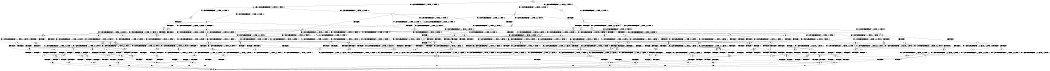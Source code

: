 digraph BCG {
size = "7, 10.5";
center = TRUE;
node [shape = circle];
0 [peripheries = 2];
0 -> 1 [label = "EX !0 !ATOMIC_EXCH_BRANCH (1, +1, TRUE, +0, 2, TRUE) !:0:"];
0 -> 2 [label = "EX !1 !ATOMIC_EXCH_BRANCH (1, +0, FALSE, +0, 3, TRUE) !:0:"];
0 -> 3 [label = "EX !2 !ATOMIC_EXCH_BRANCH (1, +0, TRUE, +0, 1, TRUE) !:0:"];
0 -> 4 [label = "EX !0 !ATOMIC_EXCH_BRANCH (1, +1, TRUE, +0, 2, TRUE) !:0:"];
1 -> 5 [label = "TERMINATE !0"];
2 -> 6 [label = "EX !0 !ATOMIC_EXCH_BRANCH (1, +1, TRUE, +0, 2, TRUE) !:0:"];
2 -> 7 [label = "TERMINATE !1"];
2 -> 8 [label = "EX !2 !ATOMIC_EXCH_BRANCH (1, +0, TRUE, +0, 1, TRUE) !:0:"];
2 -> 9 [label = "EX !0 !ATOMIC_EXCH_BRANCH (1, +1, TRUE, +0, 2, TRUE) !:0:"];
3 -> 10 [label = "EX !0 !ATOMIC_EXCH_BRANCH (1, +1, TRUE, +0, 2, TRUE) !:0:"];
3 -> 11 [label = "EX !1 !ATOMIC_EXCH_BRANCH (1, +0, FALSE, +0, 3, TRUE) !:0:"];
3 -> 12 [label = "EX !0 !ATOMIC_EXCH_BRANCH (1, +1, TRUE, +0, 2, TRUE) !:0:"];
3 -> 3 [label = "EX !2 !ATOMIC_EXCH_BRANCH (1, +0, TRUE, +0, 1, TRUE) !:0:"];
4 -> 5 [label = "TERMINATE !0"];
4 -> 13 [label = "TERMINATE !0"];
4 -> 14 [label = "EX !1 !ATOMIC_EXCH_BRANCH (1, +0, FALSE, +0, 3, FALSE) !:0:"];
4 -> 15 [label = "EX !2 !ATOMIC_EXCH_BRANCH (1, +0, TRUE, +0, 1, FALSE) !:0:"];
5 -> 16 [label = "EX !1 !ATOMIC_EXCH_BRANCH (1, +0, FALSE, +0, 3, FALSE) !:1:"];
6 -> 17 [label = "TERMINATE !0"];
7 -> 18 [label = "EX !0 !ATOMIC_EXCH_BRANCH (1, +1, TRUE, +0, 2, TRUE) !:0:"];
7 -> 19 [label = "EX !2 !ATOMIC_EXCH_BRANCH (1, +0, TRUE, +0, 1, TRUE) !:0:"];
7 -> 20 [label = "EX !0 !ATOMIC_EXCH_BRANCH (1, +1, TRUE, +0, 2, TRUE) !:0:"];
8 -> 21 [label = "EX !0 !ATOMIC_EXCH_BRANCH (1, +1, TRUE, +0, 2, TRUE) !:0:"];
8 -> 22 [label = "TERMINATE !1"];
8 -> 23 [label = "EX !0 !ATOMIC_EXCH_BRANCH (1, +1, TRUE, +0, 2, TRUE) !:0:"];
8 -> 8 [label = "EX !2 !ATOMIC_EXCH_BRANCH (1, +0, TRUE, +0, 1, TRUE) !:0:"];
9 -> 17 [label = "TERMINATE !0"];
9 -> 24 [label = "TERMINATE !1"];
9 -> 25 [label = "TERMINATE !0"];
9 -> 26 [label = "EX !2 !ATOMIC_EXCH_BRANCH (1, +0, TRUE, +0, 1, FALSE) !:0:"];
10 -> 27 [label = "TERMINATE !0"];
11 -> 21 [label = "EX !0 !ATOMIC_EXCH_BRANCH (1, +1, TRUE, +0, 2, TRUE) !:0:"];
11 -> 22 [label = "TERMINATE !1"];
11 -> 23 [label = "EX !0 !ATOMIC_EXCH_BRANCH (1, +1, TRUE, +0, 2, TRUE) !:0:"];
11 -> 8 [label = "EX !2 !ATOMIC_EXCH_BRANCH (1, +0, TRUE, +0, 1, TRUE) !:0:"];
12 -> 27 [label = "TERMINATE !0"];
12 -> 28 [label = "TERMINATE !0"];
12 -> 29 [label = "EX !1 !ATOMIC_EXCH_BRANCH (1, +0, FALSE, +0, 3, FALSE) !:0:"];
12 -> 15 [label = "EX !2 !ATOMIC_EXCH_BRANCH (1, +0, TRUE, +0, 1, FALSE) !:0:"];
13 -> 16 [label = "EX !1 !ATOMIC_EXCH_BRANCH (1, +0, FALSE, +0, 3, FALSE) !:1:"];
13 -> 30 [label = "EX !2 !ATOMIC_EXCH_BRANCH (1, +0, TRUE, +0, 1, FALSE) !:1:"];
13 -> 31 [label = "EX !1 !ATOMIC_EXCH_BRANCH (1, +0, FALSE, +0, 3, FALSE) !:1:"];
14 -> 32 [label = "TERMINATE !0"];
14 -> 33 [label = "TERMINATE !0"];
14 -> 34 [label = "EX !2 !ATOMIC_EXCH_BRANCH (1, +0, TRUE, +0, 1, FALSE) !:0:"];
14 -> 35 [label = "EX !1 !ATOMIC_EXCH_BRANCH (1, +1, TRUE, +0, 3, FALSE) !:0:"];
15 -> 36 [label = "TERMINATE !0"];
15 -> 37 [label = "TERMINATE !2"];
15 -> 38 [label = "TERMINATE !0"];
15 -> 39 [label = "EX !1 !ATOMIC_EXCH_BRANCH (1, +0, FALSE, +0, 3, TRUE) !:0:"];
16 -> 40 [label = "EX !1 !ATOMIC_EXCH_BRANCH (1, +1, TRUE, +0, 3, FALSE) !:1:"];
17 -> 41 [label = "TERMINATE !1"];
18 -> 42 [label = "TERMINATE !0"];
19 -> 43 [label = "EX !0 !ATOMIC_EXCH_BRANCH (1, +1, TRUE, +0, 2, TRUE) !:0:"];
19 -> 44 [label = "EX !0 !ATOMIC_EXCH_BRANCH (1, +1, TRUE, +0, 2, TRUE) !:0:"];
19 -> 19 [label = "EX !2 !ATOMIC_EXCH_BRANCH (1, +0, TRUE, +0, 1, TRUE) !:0:"];
20 -> 42 [label = "TERMINATE !0"];
20 -> 45 [label = "TERMINATE !0"];
20 -> 46 [label = "EX !2 !ATOMIC_EXCH_BRANCH (1, +0, TRUE, +0, 1, FALSE) !:0:"];
21 -> 47 [label = "TERMINATE !0"];
22 -> 43 [label = "EX !0 !ATOMIC_EXCH_BRANCH (1, +1, TRUE, +0, 2, TRUE) !:0:"];
22 -> 44 [label = "EX !0 !ATOMIC_EXCH_BRANCH (1, +1, TRUE, +0, 2, TRUE) !:0:"];
22 -> 19 [label = "EX !2 !ATOMIC_EXCH_BRANCH (1, +0, TRUE, +0, 1, TRUE) !:0:"];
23 -> 47 [label = "TERMINATE !0"];
23 -> 48 [label = "TERMINATE !1"];
23 -> 49 [label = "TERMINATE !0"];
23 -> 26 [label = "EX !2 !ATOMIC_EXCH_BRANCH (1, +0, TRUE, +0, 1, FALSE) !:0:"];
24 -> 42 [label = "TERMINATE !0"];
24 -> 45 [label = "TERMINATE !0"];
24 -> 46 [label = "EX !2 !ATOMIC_EXCH_BRANCH (1, +0, TRUE, +0, 1, FALSE) !:0:"];
25 -> 41 [label = "TERMINATE !1"];
25 -> 50 [label = "TERMINATE !1"];
25 -> 51 [label = "EX !2 !ATOMIC_EXCH_BRANCH (1, +0, TRUE, +0, 1, FALSE) !:1:"];
26 -> 52 [label = "TERMINATE !0"];
26 -> 53 [label = "TERMINATE !1"];
26 -> 54 [label = "TERMINATE !2"];
26 -> 55 [label = "TERMINATE !0"];
27 -> 56 [label = "EX !1 !ATOMIC_EXCH_BRANCH (1, +0, FALSE, +0, 3, FALSE) !:1:"];
28 -> 56 [label = "EX !1 !ATOMIC_EXCH_BRANCH (1, +0, FALSE, +0, 3, FALSE) !:1:"];
28 -> 57 [label = "EX !1 !ATOMIC_EXCH_BRANCH (1, +0, FALSE, +0, 3, FALSE) !:1:"];
28 -> 30 [label = "EX !2 !ATOMIC_EXCH_BRANCH (1, +0, TRUE, +0, 1, FALSE) !:1:"];
29 -> 58 [label = "TERMINATE !0"];
29 -> 59 [label = "TERMINATE !0"];
29 -> 34 [label = "EX !2 !ATOMIC_EXCH_BRANCH (1, +0, TRUE, +0, 1, FALSE) !:0:"];
29 -> 60 [label = "EX !1 !ATOMIC_EXCH_BRANCH (1, +1, TRUE, +0, 3, FALSE) !:0:"];
30 -> 61 [label = "EX !1 !ATOMIC_EXCH_BRANCH (1, +0, FALSE, +0, 3, TRUE) !:1:"];
30 -> 62 [label = "TERMINATE !2"];
30 -> 63 [label = "EX !1 !ATOMIC_EXCH_BRANCH (1, +0, FALSE, +0, 3, TRUE) !:1:"];
31 -> 40 [label = "EX !1 !ATOMIC_EXCH_BRANCH (1, +1, TRUE, +0, 3, FALSE) !:1:"];
31 -> 64 [label = "EX !2 !ATOMIC_EXCH_BRANCH (1, +0, TRUE, +0, 1, FALSE) !:1:"];
31 -> 65 [label = "EX !1 !ATOMIC_EXCH_BRANCH (1, +1, TRUE, +0, 3, FALSE) !:1:"];
32 -> 40 [label = "EX !1 !ATOMIC_EXCH_BRANCH (1, +1, TRUE, +0, 3, FALSE) !:1:"];
33 -> 40 [label = "EX !1 !ATOMIC_EXCH_BRANCH (1, +1, TRUE, +0, 3, FALSE) !:1:"];
33 -> 64 [label = "EX !2 !ATOMIC_EXCH_BRANCH (1, +0, TRUE, +0, 1, FALSE) !:1:"];
33 -> 65 [label = "EX !1 !ATOMIC_EXCH_BRANCH (1, +1, TRUE, +0, 3, FALSE) !:1:"];
34 -> 66 [label = "TERMINATE !0"];
34 -> 67 [label = "TERMINATE !2"];
34 -> 68 [label = "TERMINATE !0"];
34 -> 69 [label = "EX !1 !ATOMIC_EXCH_BRANCH (1, +1, TRUE, +0, 3, TRUE) !:0:"];
35 -> 17 [label = "TERMINATE !0"];
35 -> 24 [label = "TERMINATE !1"];
35 -> 25 [label = "TERMINATE !0"];
35 -> 26 [label = "EX !2 !ATOMIC_EXCH_BRANCH (1, +0, TRUE, +0, 1, FALSE) !:0:"];
36 -> 61 [label = "EX !1 !ATOMIC_EXCH_BRANCH (1, +0, FALSE, +0, 3, TRUE) !:1:"];
37 -> 70 [label = "TERMINATE !0"];
37 -> 71 [label = "TERMINATE !0"];
37 -> 72 [label = "EX !1 !ATOMIC_EXCH_BRANCH (1, +0, FALSE, +0, 3, TRUE) !:0:"];
38 -> 61 [label = "EX !1 !ATOMIC_EXCH_BRANCH (1, +0, FALSE, +0, 3, TRUE) !:1:"];
38 -> 62 [label = "TERMINATE !2"];
38 -> 63 [label = "EX !1 !ATOMIC_EXCH_BRANCH (1, +0, FALSE, +0, 3, TRUE) !:1:"];
39 -> 52 [label = "TERMINATE !0"];
39 -> 53 [label = "TERMINATE !1"];
39 -> 54 [label = "TERMINATE !2"];
39 -> 55 [label = "TERMINATE !0"];
40 -> 41 [label = "TERMINATE !1"];
41 -> 73 [label = "EX !2 !ATOMIC_EXCH_BRANCH (1, +0, TRUE, +0, 1, FALSE) !:2:"];
42 -> 73 [label = "EX !2 !ATOMIC_EXCH_BRANCH (1, +0, TRUE, +0, 1, FALSE) !:2:"];
43 -> 74 [label = "TERMINATE !0"];
44 -> 74 [label = "TERMINATE !0"];
44 -> 75 [label = "TERMINATE !0"];
44 -> 46 [label = "EX !2 !ATOMIC_EXCH_BRANCH (1, +0, TRUE, +0, 1, FALSE) !:0:"];
45 -> 73 [label = "EX !2 !ATOMIC_EXCH_BRANCH (1, +0, TRUE, +0, 1, FALSE) !:2:"];
45 -> 76 [label = "EX !2 !ATOMIC_EXCH_BRANCH (1, +0, TRUE, +0, 1, FALSE) !:2:"];
46 -> 77 [label = "TERMINATE !0"];
46 -> 78 [label = "TERMINATE !2"];
46 -> 79 [label = "TERMINATE !0"];
47 -> 80 [label = "TERMINATE !1"];
48 -> 74 [label = "TERMINATE !0"];
48 -> 75 [label = "TERMINATE !0"];
48 -> 46 [label = "EX !2 !ATOMIC_EXCH_BRANCH (1, +0, TRUE, +0, 1, FALSE) !:0:"];
49 -> 80 [label = "TERMINATE !1"];
49 -> 81 [label = "TERMINATE !1"];
49 -> 51 [label = "EX !2 !ATOMIC_EXCH_BRANCH (1, +0, TRUE, +0, 1, FALSE) !:1:"];
50 -> 73 [label = "EX !2 !ATOMIC_EXCH_BRANCH (1, +0, TRUE, +0, 1, FALSE) !:2:"];
50 -> 76 [label = "EX !2 !ATOMIC_EXCH_BRANCH (1, +0, TRUE, +0, 1, FALSE) !:2:"];
51 -> 82 [label = "TERMINATE !2"];
51 -> 83 [label = "TERMINATE !1"];
51 -> 84 [label = "TERMINATE !2"];
52 -> 82 [label = "TERMINATE !2"];
53 -> 77 [label = "TERMINATE !0"];
53 -> 78 [label = "TERMINATE !2"];
53 -> 79 [label = "TERMINATE !0"];
54 -> 85 [label = "TERMINATE !0"];
54 -> 86 [label = "TERMINATE !1"];
54 -> 87 [label = "TERMINATE !0"];
55 -> 82 [label = "TERMINATE !2"];
55 -> 83 [label = "TERMINATE !1"];
55 -> 84 [label = "TERMINATE !2"];
56 -> 88 [label = "EX !1 !ATOMIC_EXCH_BRANCH (1, +1, TRUE, +0, 3, FALSE) !:1:"];
57 -> 88 [label = "EX !1 !ATOMIC_EXCH_BRANCH (1, +1, TRUE, +0, 3, FALSE) !:1:"];
57 -> 64 [label = "EX !2 !ATOMIC_EXCH_BRANCH (1, +0, TRUE, +0, 1, FALSE) !:1:"];
57 -> 89 [label = "EX !1 !ATOMIC_EXCH_BRANCH (1, +1, TRUE, +0, 3, FALSE) !:1:"];
58 -> 88 [label = "EX !1 !ATOMIC_EXCH_BRANCH (1, +1, TRUE, +0, 3, FALSE) !:1:"];
59 -> 88 [label = "EX !1 !ATOMIC_EXCH_BRANCH (1, +1, TRUE, +0, 3, FALSE) !:1:"];
59 -> 64 [label = "EX !2 !ATOMIC_EXCH_BRANCH (1, +0, TRUE, +0, 1, FALSE) !:1:"];
59 -> 89 [label = "EX !1 !ATOMIC_EXCH_BRANCH (1, +1, TRUE, +0, 3, FALSE) !:1:"];
60 -> 47 [label = "TERMINATE !0"];
60 -> 48 [label = "TERMINATE !1"];
60 -> 49 [label = "TERMINATE !0"];
60 -> 26 [label = "EX !2 !ATOMIC_EXCH_BRANCH (1, +0, TRUE, +0, 1, FALSE) !:0:"];
61 -> 82 [label = "TERMINATE !2"];
62 -> 90 [label = "EX !1 !ATOMIC_EXCH_BRANCH (1, +0, FALSE, +0, 3, TRUE) !:1:"];
62 -> 91 [label = "EX !1 !ATOMIC_EXCH_BRANCH (1, +0, FALSE, +0, 3, TRUE) !:1:"];
63 -> 82 [label = "TERMINATE !2"];
63 -> 83 [label = "TERMINATE !1"];
63 -> 84 [label = "TERMINATE !2"];
64 -> 92 [label = "EX !1 !ATOMIC_EXCH_BRANCH (1, +1, TRUE, +0, 3, TRUE) !:1:"];
64 -> 93 [label = "TERMINATE !2"];
64 -> 94 [label = "EX !1 !ATOMIC_EXCH_BRANCH (1, +1, TRUE, +0, 3, TRUE) !:1:"];
65 -> 41 [label = "TERMINATE !1"];
65 -> 50 [label = "TERMINATE !1"];
65 -> 51 [label = "EX !2 !ATOMIC_EXCH_BRANCH (1, +0, TRUE, +0, 1, FALSE) !:1:"];
66 -> 92 [label = "EX !1 !ATOMIC_EXCH_BRANCH (1, +1, TRUE, +0, 3, TRUE) !:1:"];
67 -> 95 [label = "TERMINATE !0"];
67 -> 96 [label = "TERMINATE !0"];
67 -> 97 [label = "EX !1 !ATOMIC_EXCH_BRANCH (1, +1, TRUE, +0, 3, TRUE) !:0:"];
68 -> 92 [label = "EX !1 !ATOMIC_EXCH_BRANCH (1, +1, TRUE, +0, 3, TRUE) !:1:"];
68 -> 93 [label = "TERMINATE !2"];
68 -> 94 [label = "EX !1 !ATOMIC_EXCH_BRANCH (1, +1, TRUE, +0, 3, TRUE) !:1:"];
69 -> 98 [label = "TERMINATE !0"];
69 -> 99 [label = "TERMINATE !1"];
69 -> 100 [label = "TERMINATE !2"];
69 -> 101 [label = "TERMINATE !0"];
70 -> 90 [label = "EX !1 !ATOMIC_EXCH_BRANCH (1, +0, FALSE, +0, 3, TRUE) !:1:"];
71 -> 90 [label = "EX !1 !ATOMIC_EXCH_BRANCH (1, +0, FALSE, +0, 3, TRUE) !:1:"];
71 -> 91 [label = "EX !1 !ATOMIC_EXCH_BRANCH (1, +0, FALSE, +0, 3, TRUE) !:1:"];
72 -> 85 [label = "TERMINATE !0"];
72 -> 86 [label = "TERMINATE !1"];
72 -> 87 [label = "TERMINATE !0"];
73 -> 102 [label = "TERMINATE !2"];
74 -> 73 [label = "EX !2 !ATOMIC_EXCH_BRANCH (1, +0, TRUE, +0, 1, FALSE) !:2:"];
75 -> 73 [label = "EX !2 !ATOMIC_EXCH_BRANCH (1, +0, TRUE, +0, 1, FALSE) !:2:"];
75 -> 76 [label = "EX !2 !ATOMIC_EXCH_BRANCH (1, +0, TRUE, +0, 1, FALSE) !:2:"];
76 -> 102 [label = "TERMINATE !2"];
76 -> 103 [label = "TERMINATE !2"];
77 -> 102 [label = "TERMINATE !2"];
78 -> 104 [label = "TERMINATE !0"];
78 -> 105 [label = "TERMINATE !0"];
79 -> 102 [label = "TERMINATE !2"];
79 -> 103 [label = "TERMINATE !2"];
80 -> 73 [label = "EX !2 !ATOMIC_EXCH_BRANCH (1, +0, TRUE, +0, 1, FALSE) !:2:"];
81 -> 73 [label = "EX !2 !ATOMIC_EXCH_BRANCH (1, +0, TRUE, +0, 1, FALSE) !:2:"];
81 -> 76 [label = "EX !2 !ATOMIC_EXCH_BRANCH (1, +0, TRUE, +0, 1, FALSE) !:2:"];
82 -> 106 [label = "TERMINATE !1"];
83 -> 102 [label = "TERMINATE !2"];
83 -> 103 [label = "TERMINATE !2"];
84 -> 106 [label = "TERMINATE !1"];
84 -> 107 [label = "TERMINATE !1"];
85 -> 106 [label = "TERMINATE !1"];
86 -> 104 [label = "TERMINATE !0"];
86 -> 105 [label = "TERMINATE !0"];
87 -> 106 [label = "TERMINATE !1"];
87 -> 107 [label = "TERMINATE !1"];
88 -> 80 [label = "TERMINATE !1"];
89 -> 80 [label = "TERMINATE !1"];
89 -> 81 [label = "TERMINATE !1"];
89 -> 51 [label = "EX !2 !ATOMIC_EXCH_BRANCH (1, +0, TRUE, +0, 1, FALSE) !:1:"];
90 -> 106 [label = "TERMINATE !1"];
91 -> 106 [label = "TERMINATE !1"];
91 -> 107 [label = "TERMINATE !1"];
92 -> 108 [label = "TERMINATE !2"];
93 -> 109 [label = "EX !1 !ATOMIC_EXCH_BRANCH (1, +1, TRUE, +0, 3, TRUE) !:1:"];
93 -> 110 [label = "EX !1 !ATOMIC_EXCH_BRANCH (1, +1, TRUE, +0, 3, TRUE) !:1:"];
94 -> 108 [label = "TERMINATE !2"];
94 -> 111 [label = "TERMINATE !1"];
94 -> 112 [label = "TERMINATE !2"];
95 -> 109 [label = "EX !1 !ATOMIC_EXCH_BRANCH (1, +1, TRUE, +0, 3, TRUE) !:1:"];
96 -> 109 [label = "EX !1 !ATOMIC_EXCH_BRANCH (1, +1, TRUE, +0, 3, TRUE) !:1:"];
96 -> 110 [label = "EX !1 !ATOMIC_EXCH_BRANCH (1, +1, TRUE, +0, 3, TRUE) !:1:"];
97 -> 113 [label = "TERMINATE !0"];
97 -> 114 [label = "TERMINATE !1"];
97 -> 115 [label = "TERMINATE !0"];
98 -> 108 [label = "TERMINATE !2"];
99 -> 116 [label = "TERMINATE !0"];
99 -> 117 [label = "TERMINATE !2"];
99 -> 118 [label = "TERMINATE !0"];
100 -> 113 [label = "TERMINATE !0"];
100 -> 114 [label = "TERMINATE !1"];
100 -> 115 [label = "TERMINATE !0"];
101 -> 108 [label = "TERMINATE !2"];
101 -> 111 [label = "TERMINATE !1"];
101 -> 112 [label = "TERMINATE !2"];
102 -> 119 [label = "exit"];
103 -> 119 [label = "exit"];
104 -> 119 [label = "exit"];
105 -> 119 [label = "exit"];
106 -> 119 [label = "exit"];
107 -> 119 [label = "exit"];
108 -> 120 [label = "TERMINATE !1"];
109 -> 120 [label = "TERMINATE !1"];
110 -> 120 [label = "TERMINATE !1"];
110 -> 121 [label = "TERMINATE !1"];
111 -> 122 [label = "TERMINATE !2"];
111 -> 123 [label = "TERMINATE !2"];
112 -> 120 [label = "TERMINATE !1"];
112 -> 121 [label = "TERMINATE !1"];
113 -> 120 [label = "TERMINATE !1"];
114 -> 124 [label = "TERMINATE !0"];
114 -> 125 [label = "TERMINATE !0"];
115 -> 120 [label = "TERMINATE !1"];
115 -> 121 [label = "TERMINATE !1"];
116 -> 122 [label = "TERMINATE !2"];
117 -> 124 [label = "TERMINATE !0"];
117 -> 125 [label = "TERMINATE !0"];
118 -> 122 [label = "TERMINATE !2"];
118 -> 123 [label = "TERMINATE !2"];
120 -> 119 [label = "exit"];
121 -> 119 [label = "exit"];
122 -> 119 [label = "exit"];
123 -> 119 [label = "exit"];
124 -> 119 [label = "exit"];
125 -> 119 [label = "exit"];
}
